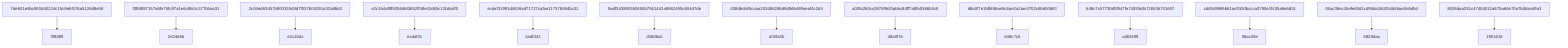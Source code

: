 graph TD
  7de601e8bc881b50224c15c9ebf476a5126d9e58[7de601e8bc881b50224c15c9ebf476a5126d9e58] --> f0fbf89[f0fbf89]
  f0fbf897157a6fe75fc97a1e6c8fe1c377b5aa31[f0fbf897157a6fe75fc97a1e6c8fe1c377b5aa31] --> 2c04e66[2c04e66]
  2c04e663457b90033549d7f037604291a32a8bb3[2c04e663457b90033549d7f037604291a32a8bb3] --> e2c1b4a[e2c1b4a]
  e2c1b4af8f92fd48d3652ff48e42d65c12b8cdf0[e2c1b4af8f92fd48d3652ff48e42d65c12b8cdf0] --> ecdaf31[ecdaf31]
  ecdaf31991d4626ad71727cafae117376594bc32[ecdaf31991d4626ad71727cafae117376594bc32] --> 5adf343[5adf343]
  5adf343890360455b7561442a9662495c604d7de[5adf343890360455b7561442a9662495c604d7de] --> d38d6cb[d38d6cb]
  d38d6cb65ccaa252d56286d9d9db489aeaf4c2d4[d38d6cb65ccaa252d56286d9d9db489aeaf4c2d4] --> a03fa2b[a03fa2b]
  a03fa2b0cc0876f9cf0abbc84ff7a8fa0366b3c8[a03fa2b0cc0876f9cf0abbc84ff7a8fa0366b3c8] --> d8a0f7e[d8a0f7e]
  d8a0f7e1bfbfd6ae5c6ae2a2aecf702c6b600683[d8a0f7e1bfbfd6ae5c6ae2a2aecf702c6b600683] --> 648c7c5[648c7c5]
  648c7c5773faf0f947fe7493fa0b726536701657[648c7c5773faf0f947fe7493fa0b726536701657] --> cd83499[cd83499]
  cd83499866b1ac9330bccca0790e1f435a8e6d51[cd83499866b1ac9330bccca0790e1f435a8e6d51] --> 06ac38e[06ac38e]
  06ac38ec16efe60d1cd90da2d425464dae3e5db4[06ac38ec16efe60d1cd90da2d425464dae3e5db4] --> 8828daa[8828daa]
  8828daa251c474b3012a675a66e70a7b0decd9a3[8828daa251c474b3012a675a66e70a7b0decd9a3] --> 1951618[1951618]